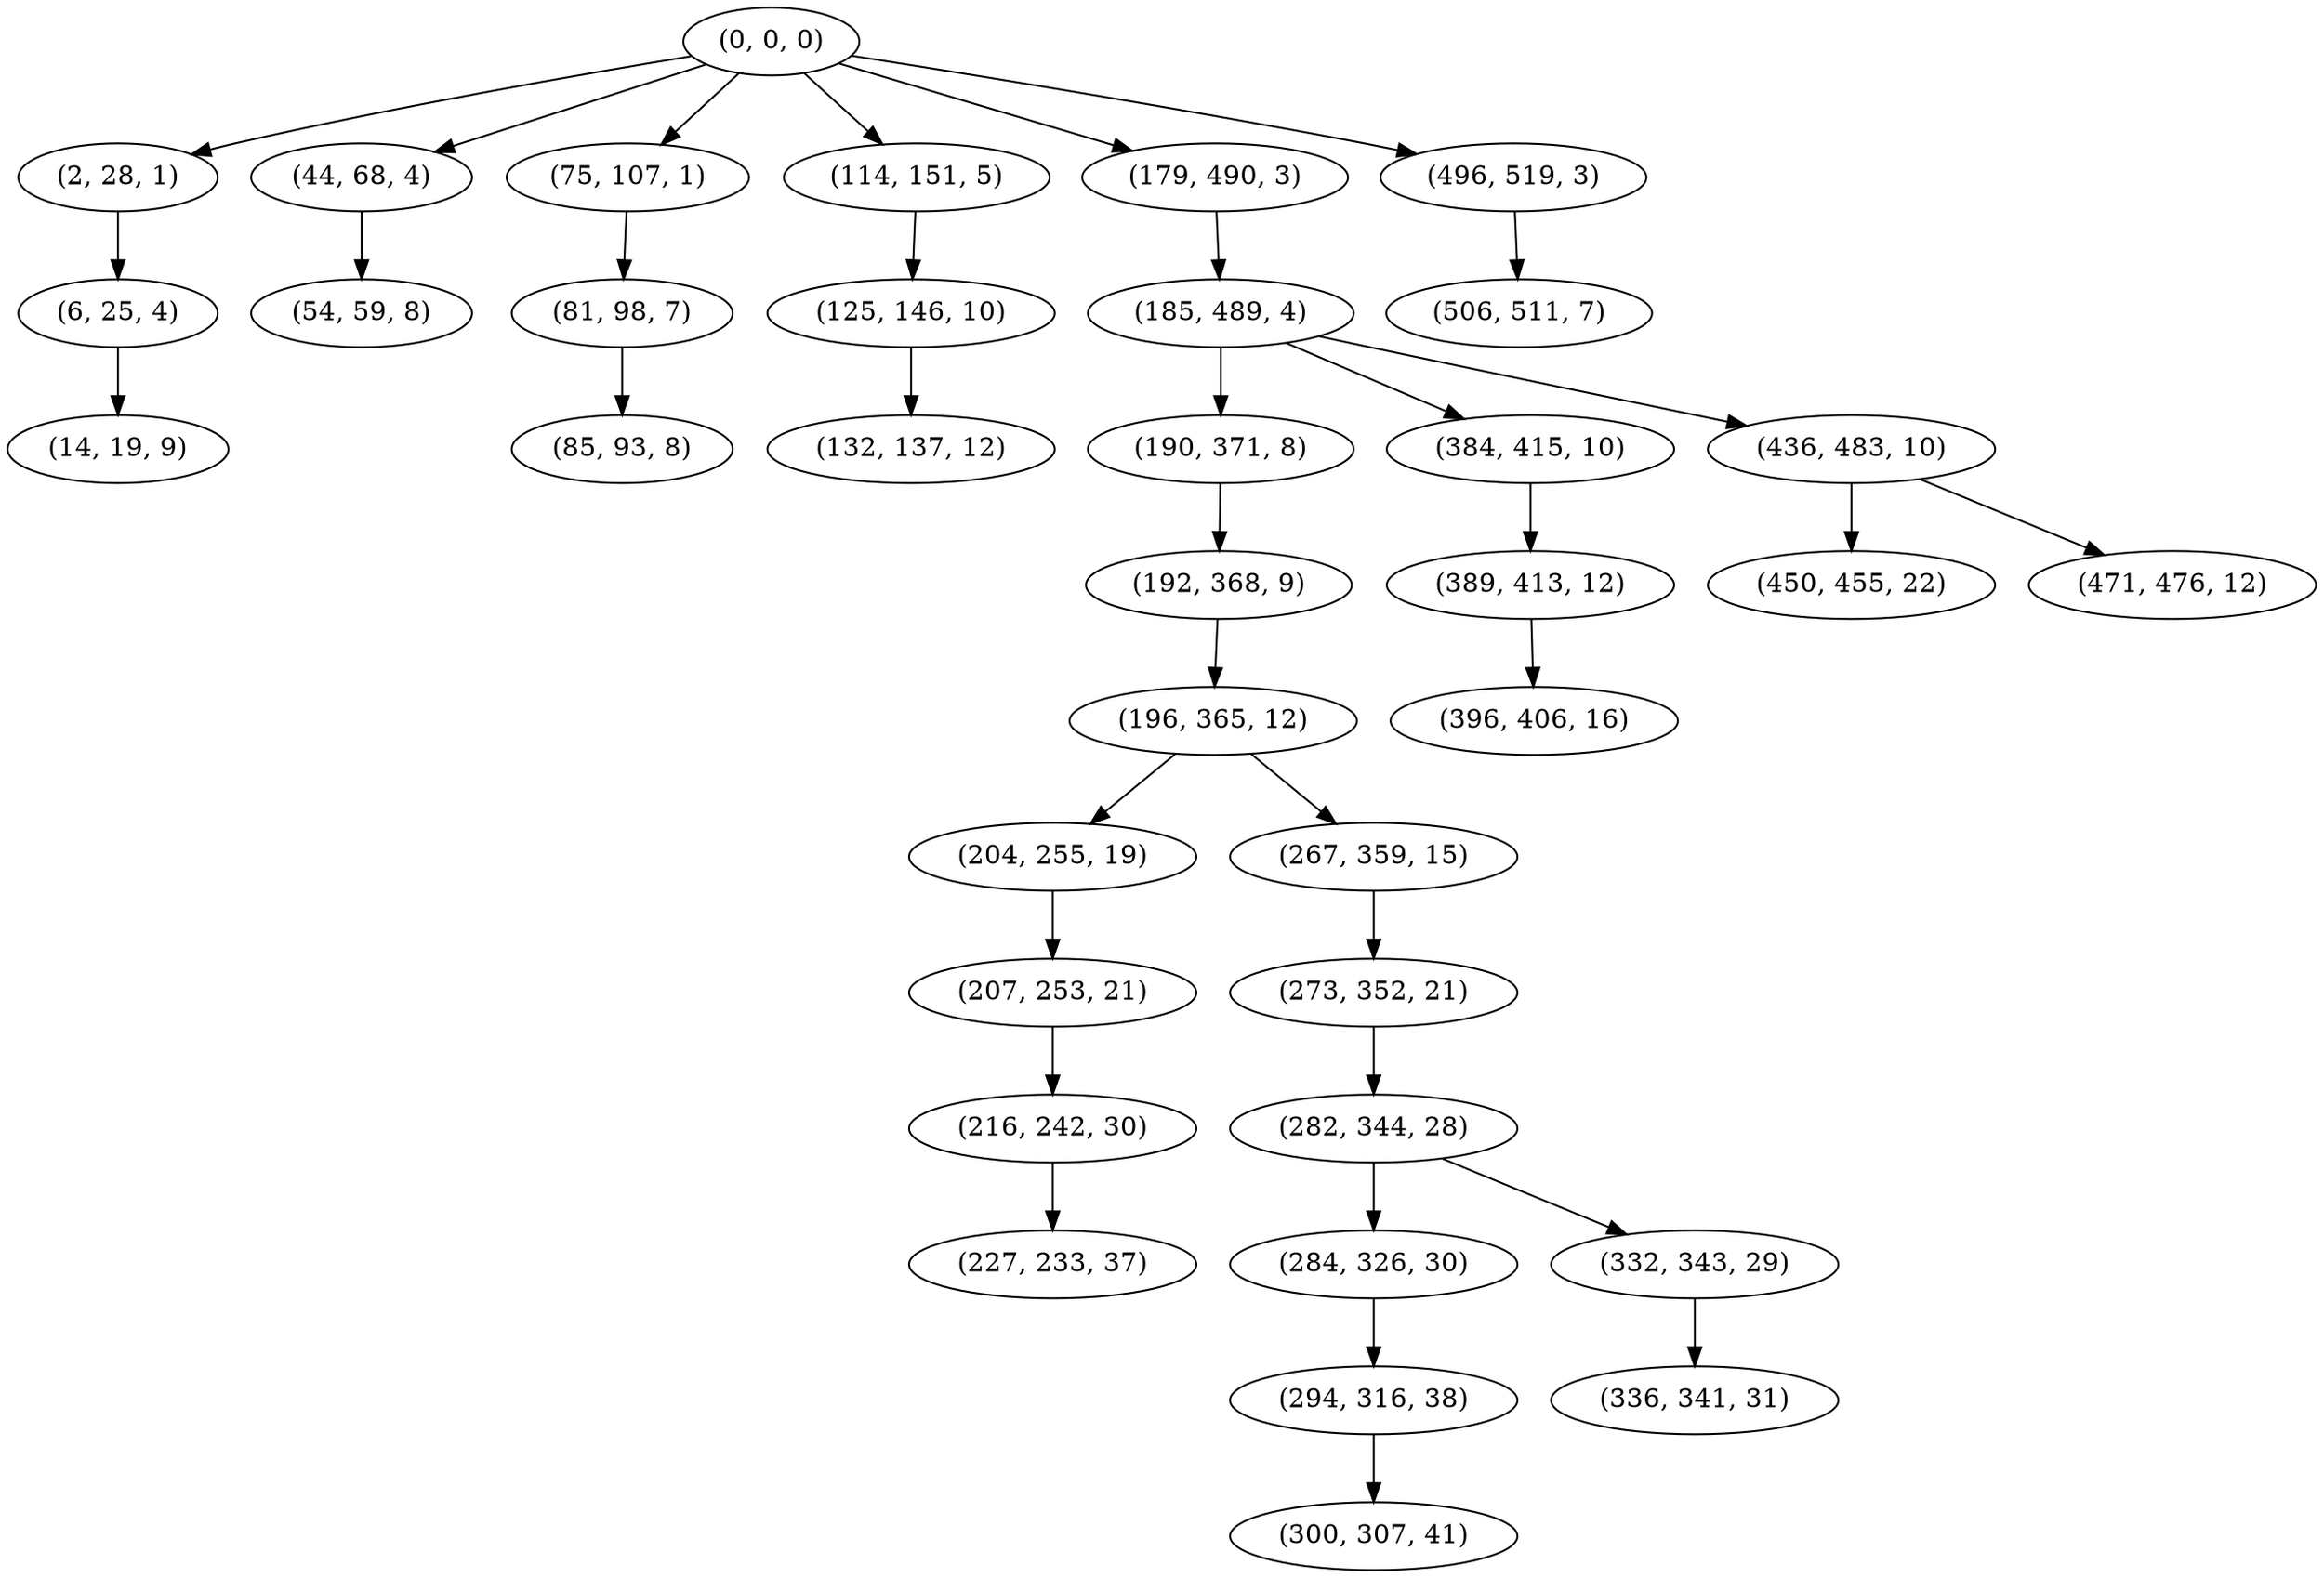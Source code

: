 digraph tree {
    "(0, 0, 0)";
    "(2, 28, 1)";
    "(6, 25, 4)";
    "(14, 19, 9)";
    "(44, 68, 4)";
    "(54, 59, 8)";
    "(75, 107, 1)";
    "(81, 98, 7)";
    "(85, 93, 8)";
    "(114, 151, 5)";
    "(125, 146, 10)";
    "(132, 137, 12)";
    "(179, 490, 3)";
    "(185, 489, 4)";
    "(190, 371, 8)";
    "(192, 368, 9)";
    "(196, 365, 12)";
    "(204, 255, 19)";
    "(207, 253, 21)";
    "(216, 242, 30)";
    "(227, 233, 37)";
    "(267, 359, 15)";
    "(273, 352, 21)";
    "(282, 344, 28)";
    "(284, 326, 30)";
    "(294, 316, 38)";
    "(300, 307, 41)";
    "(332, 343, 29)";
    "(336, 341, 31)";
    "(384, 415, 10)";
    "(389, 413, 12)";
    "(396, 406, 16)";
    "(436, 483, 10)";
    "(450, 455, 22)";
    "(471, 476, 12)";
    "(496, 519, 3)";
    "(506, 511, 7)";
    "(0, 0, 0)" -> "(2, 28, 1)";
    "(0, 0, 0)" -> "(44, 68, 4)";
    "(0, 0, 0)" -> "(75, 107, 1)";
    "(0, 0, 0)" -> "(114, 151, 5)";
    "(0, 0, 0)" -> "(179, 490, 3)";
    "(0, 0, 0)" -> "(496, 519, 3)";
    "(2, 28, 1)" -> "(6, 25, 4)";
    "(6, 25, 4)" -> "(14, 19, 9)";
    "(44, 68, 4)" -> "(54, 59, 8)";
    "(75, 107, 1)" -> "(81, 98, 7)";
    "(81, 98, 7)" -> "(85, 93, 8)";
    "(114, 151, 5)" -> "(125, 146, 10)";
    "(125, 146, 10)" -> "(132, 137, 12)";
    "(179, 490, 3)" -> "(185, 489, 4)";
    "(185, 489, 4)" -> "(190, 371, 8)";
    "(185, 489, 4)" -> "(384, 415, 10)";
    "(185, 489, 4)" -> "(436, 483, 10)";
    "(190, 371, 8)" -> "(192, 368, 9)";
    "(192, 368, 9)" -> "(196, 365, 12)";
    "(196, 365, 12)" -> "(204, 255, 19)";
    "(196, 365, 12)" -> "(267, 359, 15)";
    "(204, 255, 19)" -> "(207, 253, 21)";
    "(207, 253, 21)" -> "(216, 242, 30)";
    "(216, 242, 30)" -> "(227, 233, 37)";
    "(267, 359, 15)" -> "(273, 352, 21)";
    "(273, 352, 21)" -> "(282, 344, 28)";
    "(282, 344, 28)" -> "(284, 326, 30)";
    "(282, 344, 28)" -> "(332, 343, 29)";
    "(284, 326, 30)" -> "(294, 316, 38)";
    "(294, 316, 38)" -> "(300, 307, 41)";
    "(332, 343, 29)" -> "(336, 341, 31)";
    "(384, 415, 10)" -> "(389, 413, 12)";
    "(389, 413, 12)" -> "(396, 406, 16)";
    "(436, 483, 10)" -> "(450, 455, 22)";
    "(436, 483, 10)" -> "(471, 476, 12)";
    "(496, 519, 3)" -> "(506, 511, 7)";
}
